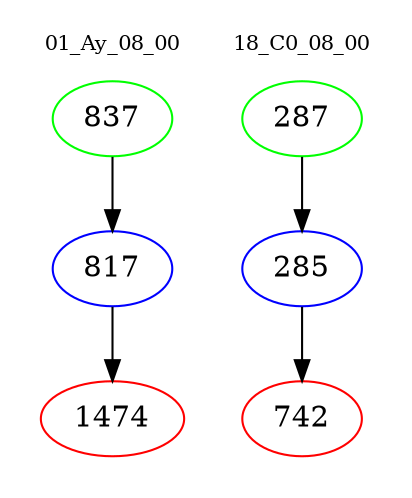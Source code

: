 digraph{
subgraph cluster_0 {
color = white
label = "01_Ay_08_00";
fontsize=10;
T0_837 [label="837", color="green"]
T0_837 -> T0_817 [color="black"]
T0_817 [label="817", color="blue"]
T0_817 -> T0_1474 [color="black"]
T0_1474 [label="1474", color="red"]
}
subgraph cluster_1 {
color = white
label = "18_C0_08_00";
fontsize=10;
T1_287 [label="287", color="green"]
T1_287 -> T1_285 [color="black"]
T1_285 [label="285", color="blue"]
T1_285 -> T1_742 [color="black"]
T1_742 [label="742", color="red"]
}
}
